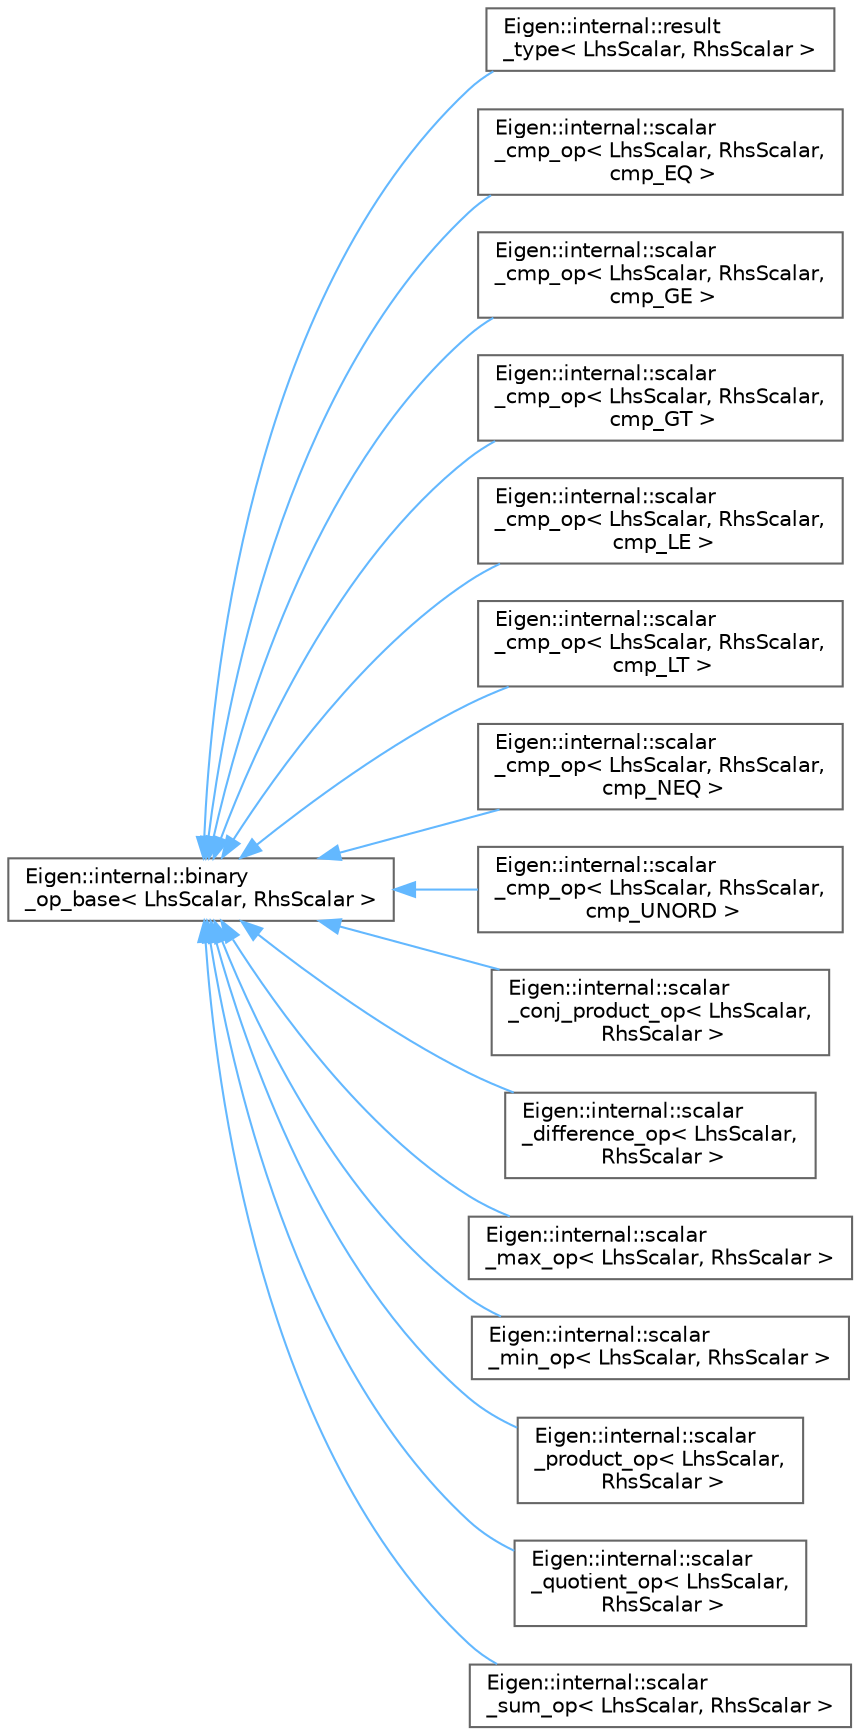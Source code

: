 digraph "类继承关系图"
{
 // LATEX_PDF_SIZE
  bgcolor="transparent";
  edge [fontname=Helvetica,fontsize=10,labelfontname=Helvetica,labelfontsize=10];
  node [fontname=Helvetica,fontsize=10,shape=box,height=0.2,width=0.4];
  rankdir="LR";
  Node0 [id="Node000000",label="Eigen::internal::binary\l_op_base\< LhsScalar, RhsScalar \>",height=0.2,width=0.4,color="grey40", fillcolor="white", style="filled",URL="$struct_eigen_1_1internal_1_1binary__op__base.html",tooltip=" "];
  Node0 -> Node1 [id="edge4208_Node000000_Node000001",dir="back",color="steelblue1",style="solid",tooltip=" "];
  Node1 [id="Node000001",label="Eigen::internal::result\l_type\< LhsScalar, RhsScalar \>",height=0.2,width=0.4,color="grey40", fillcolor="white", style="filled",URL="$struct_eigen_1_1internal_1_1scalar__quotient__op.html",tooltip=" "];
  Node0 -> Node2 [id="edge4209_Node000000_Node000002",dir="back",color="steelblue1",style="solid",tooltip=" "];
  Node2 [id="Node000002",label="Eigen::internal::scalar\l_cmp_op\< LhsScalar, RhsScalar,\l cmp_EQ \>",height=0.2,width=0.4,color="grey40", fillcolor="white", style="filled",URL="$struct_eigen_1_1internal_1_1scalar__cmp__op_3_01_lhs_scalar_00_01_rhs_scalar_00_01cmp___e_q_01_4.html",tooltip=" "];
  Node0 -> Node3 [id="edge4210_Node000000_Node000003",dir="back",color="steelblue1",style="solid",tooltip=" "];
  Node3 [id="Node000003",label="Eigen::internal::scalar\l_cmp_op\< LhsScalar, RhsScalar,\l cmp_GE \>",height=0.2,width=0.4,color="grey40", fillcolor="white", style="filled",URL="$struct_eigen_1_1internal_1_1scalar__cmp__op_3_01_lhs_scalar_00_01_rhs_scalar_00_01cmp___g_e_01_4.html",tooltip=" "];
  Node0 -> Node4 [id="edge4211_Node000000_Node000004",dir="back",color="steelblue1",style="solid",tooltip=" "];
  Node4 [id="Node000004",label="Eigen::internal::scalar\l_cmp_op\< LhsScalar, RhsScalar,\l cmp_GT \>",height=0.2,width=0.4,color="grey40", fillcolor="white", style="filled",URL="$struct_eigen_1_1internal_1_1scalar__cmp__op_3_01_lhs_scalar_00_01_rhs_scalar_00_01cmp___g_t_01_4.html",tooltip=" "];
  Node0 -> Node5 [id="edge4212_Node000000_Node000005",dir="back",color="steelblue1",style="solid",tooltip=" "];
  Node5 [id="Node000005",label="Eigen::internal::scalar\l_cmp_op\< LhsScalar, RhsScalar,\l cmp_LE \>",height=0.2,width=0.4,color="grey40", fillcolor="white", style="filled",URL="$struct_eigen_1_1internal_1_1scalar__cmp__op_3_01_lhs_scalar_00_01_rhs_scalar_00_01cmp___l_e_01_4.html",tooltip=" "];
  Node0 -> Node6 [id="edge4213_Node000000_Node000006",dir="back",color="steelblue1",style="solid",tooltip=" "];
  Node6 [id="Node000006",label="Eigen::internal::scalar\l_cmp_op\< LhsScalar, RhsScalar,\l cmp_LT \>",height=0.2,width=0.4,color="grey40", fillcolor="white", style="filled",URL="$struct_eigen_1_1internal_1_1scalar__cmp__op_3_01_lhs_scalar_00_01_rhs_scalar_00_01cmp___l_t_01_4.html",tooltip=" "];
  Node0 -> Node7 [id="edge4214_Node000000_Node000007",dir="back",color="steelblue1",style="solid",tooltip=" "];
  Node7 [id="Node000007",label="Eigen::internal::scalar\l_cmp_op\< LhsScalar, RhsScalar,\l cmp_NEQ \>",height=0.2,width=0.4,color="grey40", fillcolor="white", style="filled",URL="$struct_eigen_1_1internal_1_1scalar__cmp__op_3_01_lhs_scalar_00_01_rhs_scalar_00_01cmp___n_e_q_01_4.html",tooltip=" "];
  Node0 -> Node8 [id="edge4215_Node000000_Node000008",dir="back",color="steelblue1",style="solid",tooltip=" "];
  Node8 [id="Node000008",label="Eigen::internal::scalar\l_cmp_op\< LhsScalar, RhsScalar,\l cmp_UNORD \>",height=0.2,width=0.4,color="grey40", fillcolor="white", style="filled",URL="$struct_eigen_1_1internal_1_1scalar__cmp__op_3_01_lhs_scalar_00_01_rhs_scalar_00_01cmp___u_n_o_r_d_01_4.html",tooltip=" "];
  Node0 -> Node9 [id="edge4216_Node000000_Node000009",dir="back",color="steelblue1",style="solid",tooltip=" "];
  Node9 [id="Node000009",label="Eigen::internal::scalar\l_conj_product_op\< LhsScalar,\l RhsScalar \>",height=0.2,width=0.4,color="grey40", fillcolor="white", style="filled",URL="$struct_eigen_1_1internal_1_1scalar__conj__product__op.html",tooltip=" "];
  Node0 -> Node10 [id="edge4217_Node000000_Node000010",dir="back",color="steelblue1",style="solid",tooltip=" "];
  Node10 [id="Node000010",label="Eigen::internal::scalar\l_difference_op\< LhsScalar,\l RhsScalar \>",height=0.2,width=0.4,color="grey40", fillcolor="white", style="filled",URL="$struct_eigen_1_1internal_1_1scalar__difference__op.html",tooltip=" "];
  Node0 -> Node11 [id="edge4218_Node000000_Node000011",dir="back",color="steelblue1",style="solid",tooltip=" "];
  Node11 [id="Node000011",label="Eigen::internal::scalar\l_max_op\< LhsScalar, RhsScalar \>",height=0.2,width=0.4,color="grey40", fillcolor="white", style="filled",URL="$struct_eigen_1_1internal_1_1scalar__max__op.html",tooltip=" "];
  Node0 -> Node12 [id="edge4219_Node000000_Node000012",dir="back",color="steelblue1",style="solid",tooltip=" "];
  Node12 [id="Node000012",label="Eigen::internal::scalar\l_min_op\< LhsScalar, RhsScalar \>",height=0.2,width=0.4,color="grey40", fillcolor="white", style="filled",URL="$struct_eigen_1_1internal_1_1scalar__min__op.html",tooltip=" "];
  Node0 -> Node13 [id="edge4220_Node000000_Node000013",dir="back",color="steelblue1",style="solid",tooltip=" "];
  Node13 [id="Node000013",label="Eigen::internal::scalar\l_product_op\< LhsScalar,\l RhsScalar \>",height=0.2,width=0.4,color="grey40", fillcolor="white", style="filled",URL="$struct_eigen_1_1internal_1_1scalar__product__op.html",tooltip=" "];
  Node0 -> Node14 [id="edge4221_Node000000_Node000014",dir="back",color="steelblue1",style="solid",tooltip=" "];
  Node14 [id="Node000014",label="Eigen::internal::scalar\l_quotient_op\< LhsScalar,\l RhsScalar \>",height=0.2,width=0.4,color="grey40", fillcolor="white", style="filled",URL="$struct_eigen_1_1internal_1_1scalar__quotient__op.html",tooltip=" "];
  Node0 -> Node15 [id="edge4222_Node000000_Node000015",dir="back",color="steelblue1",style="solid",tooltip=" "];
  Node15 [id="Node000015",label="Eigen::internal::scalar\l_sum_op\< LhsScalar, RhsScalar \>",height=0.2,width=0.4,color="grey40", fillcolor="white", style="filled",URL="$struct_eigen_1_1internal_1_1scalar__sum__op.html",tooltip=" "];
}

